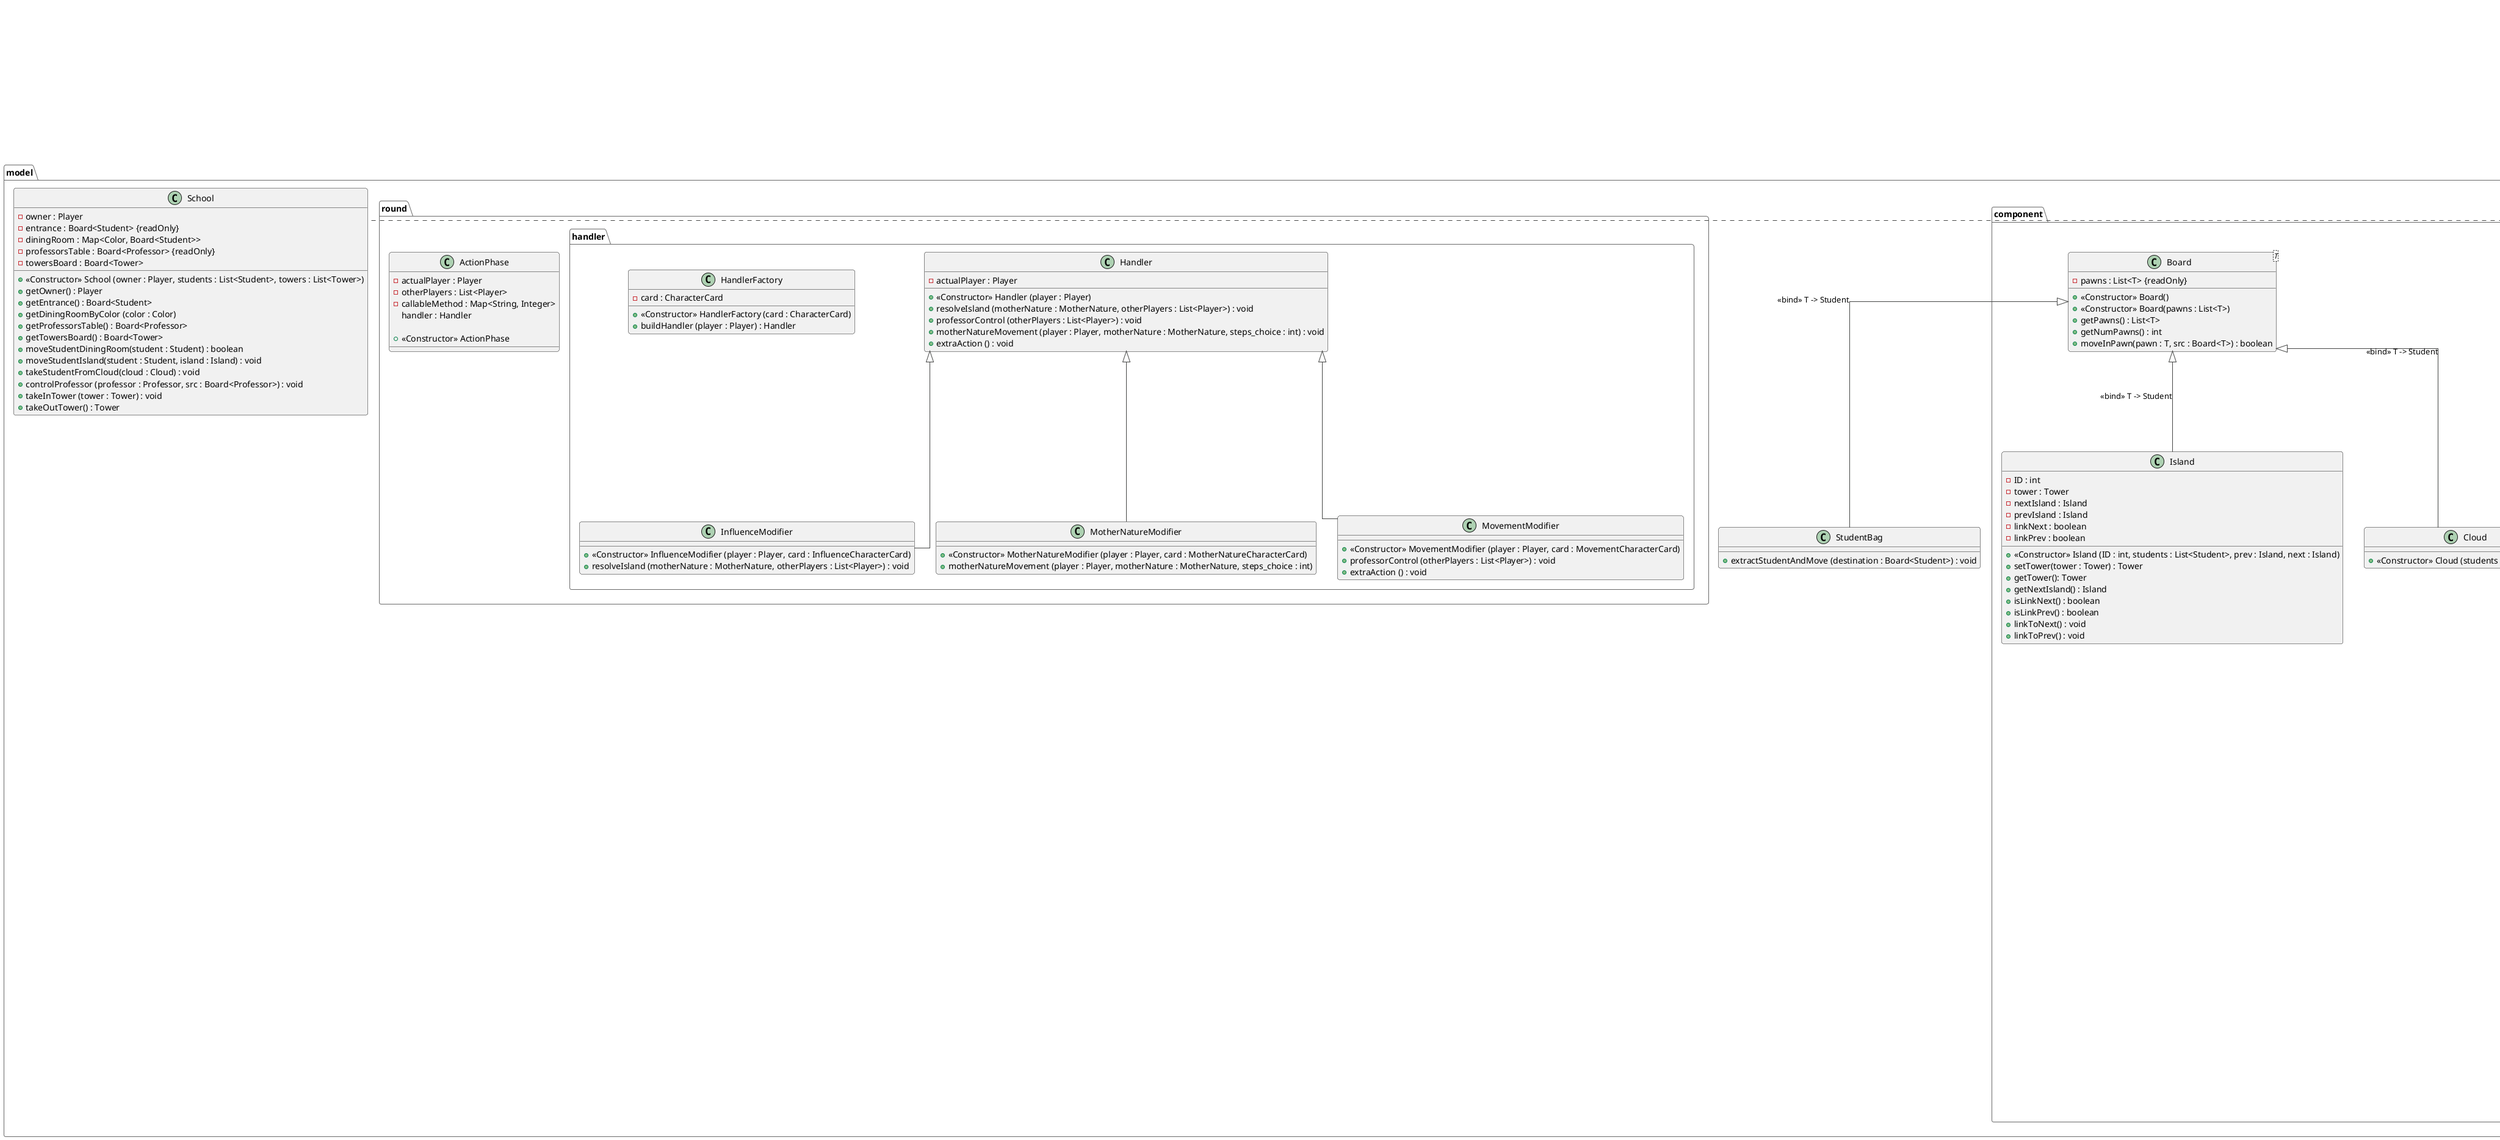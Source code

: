 @startuml initial_uml
!theme vibrant
skinparam Linetype polyline
skinparam Linetype ortho

package enums <<Folder>> {
        enum Color {
                YELLOW
                BLUE
                GREEN
                RED
                PINK
            }

            enum TowerColor {
                WHITE
                GRAY
                BLACK
            }
}

package model <<Folder>> {
    package component <<Folder>> {
        package card <<Folder>> {
            abstract class Card {

            }

            class AssistantCard {
                - id : int {readOnly}
                - String path {readOnly}
                - int value {readOnly}
                - int steps {readOnly}

                + <<Constructor>> AssistantCard (id : int, path : String, value : int, steps : int)
                + getValue () : int
                + getSteps () : int
            }

            class CharacterCard {
                - id : int
                - res_path : String
                - coins : int
                - setup : String
                - effect : String
                - category : String
                - params : Map<String, Object>
                - hasBeenPlayed : boolean

                + <<Constructor>> CharacterCard (id : int, res_path : String, coins : int, setup : String, effect : String, category : String, params : Map<String, Object>, hasBeenPlayed : boolean)
                + <<Constructor>> CharacterCard (CharacterCard : CharacterCard)
                + getId : int
                # getParams() : Map<String, Object>
                + getCoins() : int
            }

            class CharacterCardFactory {
                + <<Constructor>> CharacterCardFactory()
                + setSubClass(card : CharacterCard) : CharacterCard
            }

            class Deck {
                + cards : List<Card> {readOnly}

                + <<Constructor>> Deck()
                + <<Constructor>> Deck (cards : List<Card>)
                + shuffleDeck (deck : Deck) : void
                + moveInCard (card : Card, src : Deck) : void
            }

            class InfluenceCharacterCard {
                - card : CharacterCard
                - towerInfluence : int
                - extraInfluence : int
                - colorWithoutInfluence : boolean

                + <<Constructor>> InfluenceCharacterCard (card : CharacterCard)
                + getTowerInfluence() : int
                + extraInfluence() : int
                + isColorWithoutInfluence() : boolean
            }

            class MotherNatureCharacterCard {
                - card : CharacterCard
                - extraMovement : int
                - extraResolving : boolean

                + <<Constructor>> MotherNatureCharacterCard (player : Player, card : CharacterCard)
                + getExtraMovement() : int
                + isExtraResolving() : boolean
            }

            class MovementCharacterCard {
                - card : CharacterCard
                - towerInfluence : int
                - extraInfluence : int
                - colorWithoutInfluence : boolean

                + <<Constructor>> InfluenceCharacterCard (card : CharacterCard)
                + getTowerInfluence() : int
                + getExtraInfluence() : int
                + isColorWithoutInfluence() : boolean
            }

            Card <|-- AssistantCard
            Card <|-- CharacterCard

            CharacterCard <|-- InfluenceCharacterCard
            CharacterCard <|-- MotherNatureCharacterCard
            CharacterCard <|-- MovementCharacterCard

            Deck *--- Card
        }

        class Board<T> {
            - pawns : List<T> {readOnly}

            + <<Constructor>> Board()
            + <<Constructor>> Board(pawns : List<T>)
            + getPawns() : List<T>
            + getNumPawns() : int
            + moveInPawn(pawn : T, src : Board<T>) : boolean
        }

        class Cloud {
            + <<Constructor>> Cloud (students : List<Student>)
        }

        Board <|-- Cloud : <<bind>> T -> Student

        class Coin {

        }

        class Island {
            - ID : int
            - tower : Tower
            - nextIsland : Island
            - prevIsland : Island
            - linkNext : boolean
            - linkPrev : boolean

            + <<Constructor>> Island (ID : int, students : List<Student>, prev : Island, next : Island)
            + setTower(tower : Tower) : Tower
            + getTower(): Tower
            + getNextIsland() : Island
            + isLinkNext() : boolean
            + isLinkPrev() : boolean
            + linkToNext() : void
            + linkToPrev() : void
        }

        Board <|-- Island : <<bind>> T -> Student

        class MotherNature {
            - position : Island

            + <<Constructor>> MotherNature(position : Island)
            + getPosition() : Island
            + stepsToMove(steps : int) : void
        }

        class NoEntryTile {
            - island : Island

            + <<Constructor>> NoEntryTile (island : Island)
            + getIsland() : Island
        }

        class Pawn<T> {
            - color : T {readOnly}

            + <<Constructor>> Pawn (color : T)
            + getColor() : T
        }

        class Professor {
            + <<Constructor>> Professor (color : Color)
        }
        Pawn <|-- Professor
        Color <... Professor
    }
        Pawn <|-- Professor : <<bind>> T -> Color

        class School {
            - owner : Player
            - entrance : Board<Student> {readOnly}
            - diningRoom : Map<Color, Board<Student>>
            - professorsTable : Board<Professor> {readOnly}
            - towersBoard : Board<Tower>

            + <<Constructor>> School (owner : Player, students : List<Student>, towers : List<Tower>)
            + getOwner() : Player
            + getEntrance() : Board<Student>
            + getDiningRoomByColor (color : Color)
            + getProfessorsTable() : Board<Professor>
            + getTowersBoard() : Board<Tower>
            + moveStudentDiningRoom(student : Student) : boolean
            + moveStudentIsland(student : Student, island : Island) : void
            + takeStudentFromCloud(cloud : Cloud) : void
            + controlProfessor (professor : Professor, src : Board<Professor>) : void
            + takeInTower (tower : Tower) : void
            + takeOutTower() : Tower
        }

        Color <... School

        class Student {
            + <<Constructor>> Student (color : Color)
        }

        Pawn <|-- Student : <<bind>> T -> Color
        Color <... Student

        class StudentBag {
            + extractStudentAndMove (destination : Board<Student>) : void
        }

        Board <|-- StudentBag : <<bind>> T -> Student

        class Tower {
            + <<Constructor>> Tower (color : TowerColor)
        }
        Pawn <|-- Tower : <<bind>> T -> TowerColor
        TowerColor <... Tower

   package round <<Folder>> {
        package handler <<Folder>> {
            class Handler {
                - actualPlayer : Player

                + <<Constructor>> Handler (player : Player)
                + resolveIsland (motherNature : MotherNature, otherPlayers : List<Player>) : void
                + professorControl (otherPlayers : List<Player>) : void
                + motherNatureMovement (player : Player, motherNature : MotherNature, steps_choice : int) : void
                + extraAction () : void
            }

            class HandlerFactory {
                - card : CharacterCard

                + <<Constructor>> HandlerFactory (card : CharacterCard)
                + buildHandler (player : Player) : Handler
            }

            class InfluenceModifier {
                + <<Constructor>> InfluenceModifier (player : Player, card : InfluenceCharacterCard)
                + resolveIsland (motherNature : MotherNature, otherPlayers : List<Player>) : void
            }

            Handler <|-- InfluenceModifier

            class MotherNatureModifier {
                + <<Constructor>> MotherNatureModifier (player : Player, card : MotherNatureCharacterCard)
                + motherNatureMovement (player : Player, motherNature : MotherNature, steps_choice : int)
            }

            Handler <|-- MotherNatureModifier

            class MovementModifier {
                + <<Constructor>> MovementModifier (player : Player, card : MovementCharacterCard)
                + professorControl (otherPlayers : List<Player>) : void
                + extraAction () : void
            }

            Handler <|-- MovementModifier
        }

        class ActionPhase {
            - actualPlayer : Player
            - otherPlayers : List<Player>
            - callableMethod : Map<String, Integer>
            handler : Handler

            + <<Constructor>> ActionPhase
        }
   }

}

@enduml